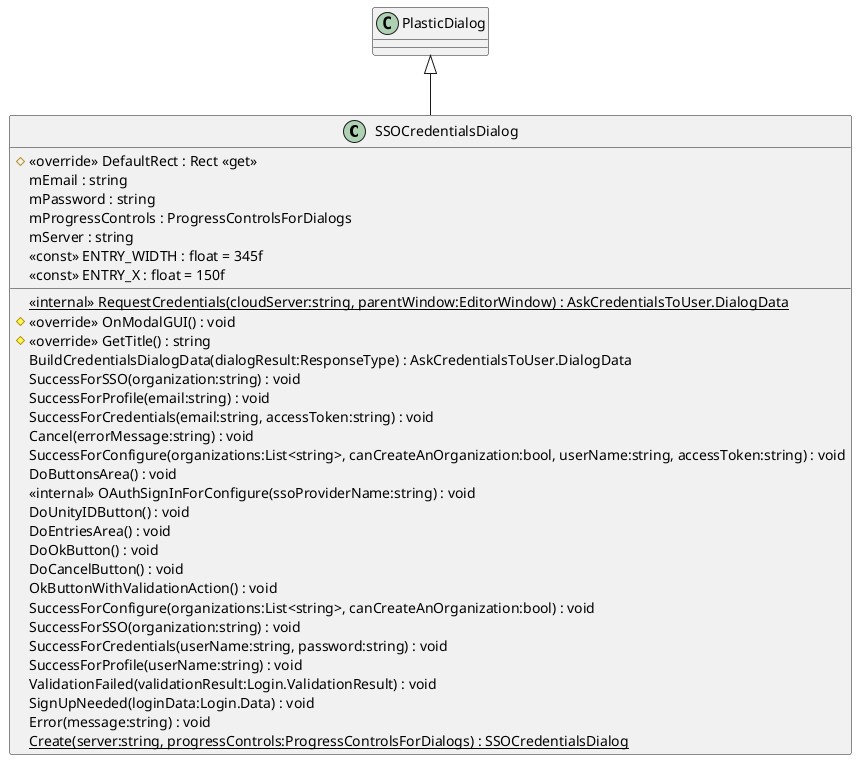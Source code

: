 @startuml
class SSOCredentialsDialog {
    # <<override>> DefaultRect : Rect <<get>>
    <<internal>> {static} RequestCredentials(cloudServer:string, parentWindow:EditorWindow) : AskCredentialsToUser.DialogData
    # <<override>> OnModalGUI() : void
    # <<override>> GetTitle() : string
    BuildCredentialsDialogData(dialogResult:ResponseType) : AskCredentialsToUser.DialogData
    SuccessForSSO(organization:string) : void
    SuccessForProfile(email:string) : void
    SuccessForCredentials(email:string, accessToken:string) : void
    Cancel(errorMessage:string) : void
    SuccessForConfigure(organizations:List<string>, canCreateAnOrganization:bool, userName:string, accessToken:string) : void
    DoButtonsArea() : void
    <<internal>> OAuthSignInForConfigure(ssoProviderName:string) : void
    DoUnityIDButton() : void
    DoEntriesArea() : void
    DoOkButton() : void
    DoCancelButton() : void
    OkButtonWithValidationAction() : void
    SuccessForConfigure(organizations:List<string>, canCreateAnOrganization:bool) : void
    SuccessForSSO(organization:string) : void
    SuccessForCredentials(userName:string, password:string) : void
    SuccessForProfile(userName:string) : void
    ValidationFailed(validationResult:Login.ValidationResult) : void
    SignUpNeeded(loginData:Login.Data) : void
    Error(message:string) : void
    {static} Create(server:string, progressControls:ProgressControlsForDialogs) : SSOCredentialsDialog
    mEmail : string
    mPassword : string
    mProgressControls : ProgressControlsForDialogs
    mServer : string
    <<const>> ENTRY_WIDTH : float = 345f
    <<const>> ENTRY_X : float = 150f
}
PlasticDialog <|-- SSOCredentialsDialog
@enduml
